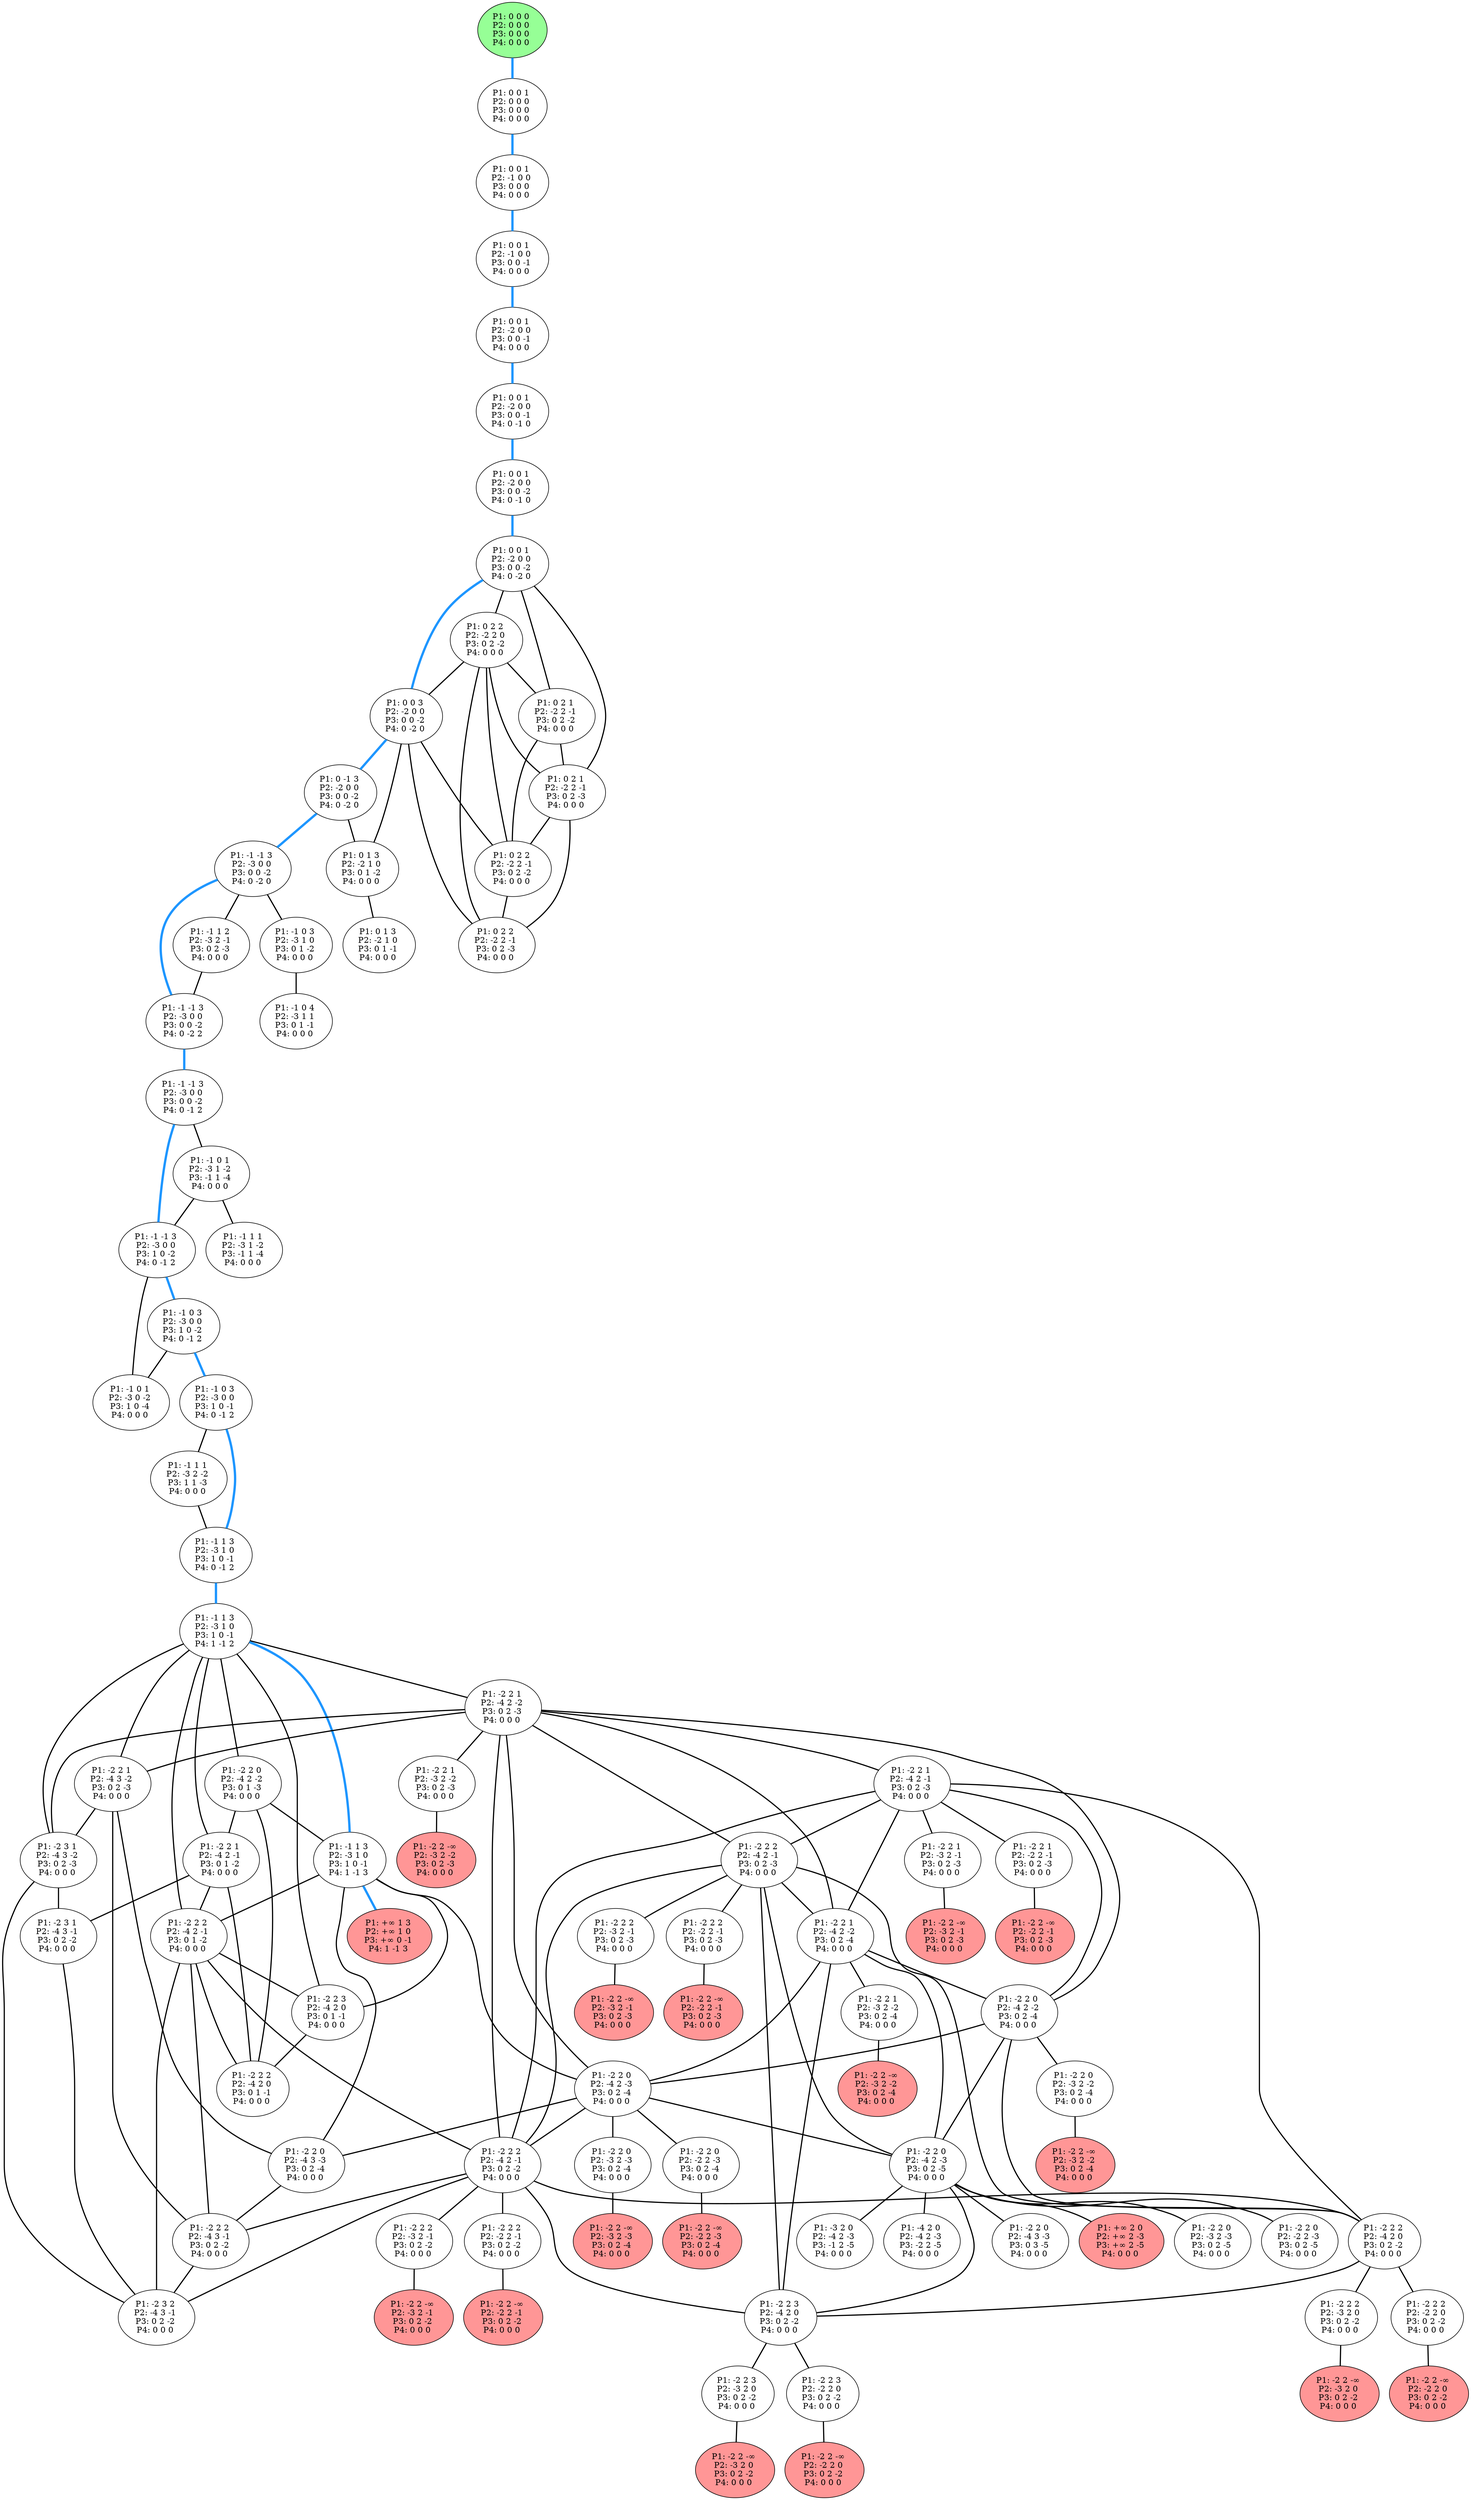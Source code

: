graph G {
color = "black"
0 [label = "P1: 0 0 0 
P2: 0 0 0 
P3: 0 0 0 
P4: 0 0 0 
",  style="filled", fillcolor = "#96FF96"];
1 [label = "P1: 0 0 1 
P2: 0 0 0 
P3: 0 0 0 
P4: 0 0 0 
"];
2 [label = "P1: 0 0 1 
P2: -1 0 0 
P3: 0 0 0 
P4: 0 0 0 
"];
3 [label = "P1: 0 0 1 
P2: -1 0 0 
P3: 0 0 -1 
P4: 0 0 0 
"];
4 [label = "P1: 0 0 1 
P2: -2 0 0 
P3: 0 0 -1 
P4: 0 0 0 
"];
5 [label = "P1: 0 0 1 
P2: -2 0 0 
P3: 0 0 -1 
P4: 0 -1 0 
"];
6 [label = "P1: 0 0 1 
P2: -2 0 0 
P3: 0 0 -2 
P4: 0 -1 0 
"];
7 [label = "P1: 0 0 1 
P2: -2 0 0 
P3: 0 0 -2 
P4: 0 -2 0 
"];
8 [label = "P1: 0 2 2 
P2: -2 2 0 
P3: 0 2 -2 
P4: 0 0 0 
"];
9 [label = "P1: 0 0 3 
P2: -2 0 0 
P3: 0 0 -2 
P4: 0 -2 0 
"];
10 [label = "P1: 0 2 1 
P2: -2 2 -1 
P3: 0 2 -2 
P4: 0 0 0 
"];
11 [label = "P1: 0 2 1 
P2: -2 2 -1 
P3: 0 2 -3 
P4: 0 0 0 
"];
12 [label = "P1: 0 2 2 
P2: -2 2 -1 
P3: 0 2 -2 
P4: 0 0 0 
"];
13 [label = "P1: 0 2 2 
P2: -2 2 -1 
P3: 0 2 -3 
P4: 0 0 0 
"];
14 [label = "P1: 0 -1 3 
P2: -2 0 0 
P3: 0 0 -2 
P4: 0 -2 0 
"];
15 [label = "P1: 0 1 3 
P2: -2 1 0 
P3: 0 1 -2 
P4: 0 0 0 
"];
16 [label = "P1: -1 -1 3 
P2: -3 0 0 
P3: 0 0 -2 
P4: 0 -2 0 
"];
17 [label = "P1: 0 1 3 
P2: -2 1 0 
P3: 0 1 -1 
P4: 0 0 0 
"];
18 [label = "P1: -1 0 3 
P2: -3 1 0 
P3: 0 1 -2 
P4: 0 0 0 
"];
19 [label = "P1: -1 1 2 
P2: -3 2 -1 
P3: 0 2 -3 
P4: 0 0 0 
"];
20 [label = "P1: -1 -1 3 
P2: -3 0 0 
P3: 0 0 -2 
P4: 0 -2 2 
"];
21 [label = "P1: -1 0 4 
P2: -3 1 1 
P3: 0 1 -1 
P4: 0 0 0 
"];
22 [label = "P1: -1 -1 3 
P2: -3 0 0 
P3: 0 0 -2 
P4: 0 -1 2 
"];
23 [label = "P1: -1 0 1 
P2: -3 1 -2 
P3: -1 1 -4 
P4: 0 0 0 
"];
24 [label = "P1: -1 -1 3 
P2: -3 0 0 
P3: 1 0 -2 
P4: 0 -1 2 
"];
25 [label = "P1: -1 1 1 
P2: -3 1 -2 
P3: -1 1 -4 
P4: 0 0 0 
"];
26 [label = "P1: -1 0 3 
P2: -3 0 0 
P3: 1 0 -2 
P4: 0 -1 2 
"];
27 [label = "P1: -1 0 1 
P2: -3 0 -2 
P3: 1 0 -4 
P4: 0 0 0 
"];
28 [label = "P1: -1 0 3 
P2: -3 0 0 
P3: 1 0 -1 
P4: 0 -1 2 
"];
29 [label = "P1: -1 1 1 
P2: -3 2 -2 
P3: 1 1 -3 
P4: 0 0 0 
"];
30 [label = "P1: -1 1 3 
P2: -3 1 0 
P3: 1 0 -1 
P4: 0 -1 2 
"];
31 [label = "P1: -1 1 3 
P2: -3 1 0 
P3: 1 0 -1 
P4: 1 -1 2 
"];
32 [label = "P1: -2 2 0 
P2: -4 2 -2 
P3: 0 1 -3 
P4: 0 0 0 
"];
33 [label = "P1: -2 2 1 
P2: -4 2 -2 
P3: 0 2 -3 
P4: 0 0 0 
"];
34 [label = "P1: -2 2 1 
P2: -4 3 -2 
P3: 0 2 -3 
P4: 0 0 0 
"];
35 [label = "P1: -2 2 1 
P2: -4 2 -1 
P3: 0 1 -2 
P4: 0 0 0 
"];
36 [label = "P1: -2 3 1 
P2: -4 3 -2 
P3: 0 2 -3 
P4: 0 0 0 
"];
37 [label = "P1: -1 1 3 
P2: -3 1 0 
P3: 1 0 -1 
P4: 1 -1 3 
"];
3737 [label = "P1: +∞ 1 3 
P2: +∞ 1 0 
P3: +∞ 0 -1 
P4: 1 -1 3 
",  style="filled", fillcolor = "#FF9696"];
38 [label = "P1: -2 2 2 
P2: -4 2 -1 
P3: 0 1 -2 
P4: 0 0 0 
"];
39 [label = "P1: -2 2 3 
P2: -4 2 0 
P3: 0 1 -1 
P4: 0 0 0 
"];
40 [label = "P1: -2 2 2 
P2: -4 2 0 
P3: 0 1 -1 
P4: 0 0 0 
"];
41 [label = "P1: -2 2 1 
P2: -3 2 -2 
P3: 0 2 -3 
P4: 0 0 0 
"];
4141 [label = "P1: -2 2 -∞ 
P2: -3 2 -2 
P3: 0 2 -3 
P4: 0 0 0 
",  style="filled", fillcolor = "#FF9696"];
42 [label = "P1: -2 2 1 
P2: -4 2 -1 
P3: 0 2 -3 
P4: 0 0 0 
"];
43 [label = "P1: -2 2 2 
P2: -4 2 -1 
P3: 0 2 -3 
P4: 0 0 0 
"];
44 [label = "P1: -2 2 1 
P2: -4 2 -2 
P3: 0 2 -4 
P4: 0 0 0 
"];
45 [label = "P1: -2 2 0 
P2: -4 2 -2 
P3: 0 2 -4 
P4: 0 0 0 
"];
46 [label = "P1: -2 2 0 
P2: -4 2 -3 
P3: 0 2 -4 
P4: 0 0 0 
"];
47 [label = "P1: -2 2 2 
P2: -4 2 -1 
P3: 0 2 -2 
P4: 0 0 0 
"];
48 [label = "P1: -2 2 0 
P2: -4 3 -3 
P3: 0 2 -4 
P4: 0 0 0 
"];
49 [label = "P1: -2 2 2 
P2: -4 3 -1 
P3: 0 2 -2 
P4: 0 0 0 
"];
50 [label = "P1: -2 3 1 
P2: -4 3 -1 
P3: 0 2 -2 
P4: 0 0 0 
"];
51 [label = "P1: -2 3 2 
P2: -4 3 -1 
P3: 0 2 -2 
P4: 0 0 0 
"];
52 [label = "P1: -2 2 1 
P2: -3 2 -1 
P3: 0 2 -3 
P4: 0 0 0 
"];
5252 [label = "P1: -2 2 -∞ 
P2: -3 2 -1 
P3: 0 2 -3 
P4: 0 0 0 
",  style="filled", fillcolor = "#FF9696"];
53 [label = "P1: -2 2 1 
P2: -2 2 -1 
P3: 0 2 -3 
P4: 0 0 0 
"];
5353 [label = "P1: -2 2 -∞ 
P2: -2 2 -1 
P3: 0 2 -3 
P4: 0 0 0 
",  style="filled", fillcolor = "#FF9696"];
54 [label = "P1: -2 2 2 
P2: -4 2 0 
P3: 0 2 -2 
P4: 0 0 0 
"];
55 [label = "P1: -2 2 2 
P2: -3 2 -1 
P3: 0 2 -3 
P4: 0 0 0 
"];
5555 [label = "P1: -2 2 -∞ 
P2: -3 2 -1 
P3: 0 2 -3 
P4: 0 0 0 
",  style="filled", fillcolor = "#FF9696"];
56 [label = "P1: -2 2 2 
P2: -2 2 -1 
P3: 0 2 -3 
P4: 0 0 0 
"];
5656 [label = "P1: -2 2 -∞ 
P2: -2 2 -1 
P3: 0 2 -3 
P4: 0 0 0 
",  style="filled", fillcolor = "#FF9696"];
57 [label = "P1: -2 2 0 
P2: -4 2 -3 
P3: 0 2 -5 
P4: 0 0 0 
"];
5757 [label = "P1: +∞ 2 0 
P2: +∞ 2 -3 
P3: +∞ 2 -5 
P4: 0 0 0 
",  style="filled", fillcolor = "#FF9696"];
58 [label = "P1: -2 2 3 
P2: -4 2 0 
P3: 0 2 -2 
P4: 0 0 0 
"];
59 [label = "P1: -2 2 1 
P2: -3 2 -2 
P3: 0 2 -4 
P4: 0 0 0 
"];
5959 [label = "P1: -2 2 -∞ 
P2: -3 2 -2 
P3: 0 2 -4 
P4: 0 0 0 
",  style="filled", fillcolor = "#FF9696"];
60 [label = "P1: -2 2 0 
P2: -3 2 -2 
P3: 0 2 -4 
P4: 0 0 0 
"];
6060 [label = "P1: -2 2 -∞ 
P2: -3 2 -2 
P3: 0 2 -4 
P4: 0 0 0 
",  style="filled", fillcolor = "#FF9696"];
61 [label = "P1: -2 2 0 
P2: -3 2 -3 
P3: 0 2 -4 
P4: 0 0 0 
"];
6161 [label = "P1: -2 2 -∞ 
P2: -3 2 -3 
P3: 0 2 -4 
P4: 0 0 0 
",  style="filled", fillcolor = "#FF9696"];
62 [label = "P1: -2 2 0 
P2: -2 2 -3 
P3: 0 2 -4 
P4: 0 0 0 
"];
6262 [label = "P1: -2 2 -∞ 
P2: -2 2 -3 
P3: 0 2 -4 
P4: 0 0 0 
",  style="filled", fillcolor = "#FF9696"];
63 [label = "P1: -2 2 2 
P2: -3 2 -1 
P3: 0 2 -2 
P4: 0 0 0 
"];
6363 [label = "P1: -2 2 -∞ 
P2: -3 2 -1 
P3: 0 2 -2 
P4: 0 0 0 
",  style="filled", fillcolor = "#FF9696"];
64 [label = "P1: -2 2 2 
P2: -2 2 -1 
P3: 0 2 -2 
P4: 0 0 0 
"];
6464 [label = "P1: -2 2 -∞ 
P2: -2 2 -1 
P3: 0 2 -2 
P4: 0 0 0 
",  style="filled", fillcolor = "#FF9696"];
65 [label = "P1: -2 2 2 
P2: -3 2 0 
P3: 0 2 -2 
P4: 0 0 0 
"];
6565 [label = "P1: -2 2 -∞ 
P2: -3 2 0 
P3: 0 2 -2 
P4: 0 0 0 
",  style="filled", fillcolor = "#FF9696"];
66 [label = "P1: -2 2 2 
P2: -2 2 0 
P3: 0 2 -2 
P4: 0 0 0 
"];
6666 [label = "P1: -2 2 -∞ 
P2: -2 2 0 
P3: 0 2 -2 
P4: 0 0 0 
",  style="filled", fillcolor = "#FF9696"];
67 [label = "P1: -2 2 0 
P2: -3 2 -3 
P3: 0 2 -5 
P4: 0 0 0 
"];
68 [label = "P1: -2 2 0 
P2: -2 2 -3 
P3: 0 2 -5 
P4: 0 0 0 
"];
69 [label = "P1: -3 2 0 
P2: -4 2 -3 
P3: -1 2 -5 
P4: 0 0 0 
"];
70 [label = "P1: -4 2 0 
P2: -4 2 -3 
P3: -2 2 -5 
P4: 0 0 0 
"];
71 [label = "P1: -2 2 0 
P2: -4 3 -3 
P3: 0 3 -5 
P4: 0 0 0 
"];
72 [label = "P1: -2 2 3 
P2: -3 2 0 
P3: 0 2 -2 
P4: 0 0 0 
"];
7272 [label = "P1: -2 2 -∞ 
P2: -3 2 0 
P3: 0 2 -2 
P4: 0 0 0 
",  style="filled", fillcolor = "#FF9696"];
73 [label = "P1: -2 2 3 
P2: -2 2 0 
P3: 0 2 -2 
P4: 0 0 0 
"];
7373 [label = "P1: -2 2 -∞ 
P2: -2 2 0 
P3: 0 2 -2 
P4: 0 0 0 
",  style="filled", fillcolor = "#FF9696"];
edge [style=bold];
0 -- 1 [color="#1E96FF", penwidth=4.0];

1 -- 2 [color="#1E96FF", penwidth=4.0];

2 -- 3 [color="#1E96FF", penwidth=4.0];

3 -- 4 [color="#1E96FF", penwidth=4.0];

4 -- 5 [color="#1E96FF", penwidth=4.0];

5 -- 6 [color="#1E96FF", penwidth=4.0];

6 -- 7 [color="#1E96FF", penwidth=4.0];

7 -- 8 [color=black];
7 -- 9 [color="#1E96FF", penwidth=4.0];
7 -- 10 [color=black];
7 -- 11 [color=black];

8 -- 9 [color=black];
8 -- 12 [color=black];
8 -- 10 [color=black];
8 -- 13 [color=black];
8 -- 11 [color=black];

9 -- 14 [color="#1E96FF", penwidth=4.0];
9 -- 12 [color=black];
9 -- 15 [color=black];
9 -- 13 [color=black];

10 -- 12 [color=black];
10 -- 11 [color=black];

11 -- 13 [color=black];
11 -- 12 [color=black];

12 -- 13 [color=black];


14 -- 16 [color="#1E96FF", penwidth=4.0];
14 -- 15 [color=black];

15 -- 17 [color=black];

16 -- 18 [color=black];
16 -- 19 [color=black];
16 -- 20 [color="#1E96FF", penwidth=4.0];


18 -- 21 [color=black];

19 -- 20 [color=black];

20 -- 22 [color="#1E96FF", penwidth=4.0];


22 -- 23 [color=black];
22 -- 24 [color="#1E96FF", penwidth=4.0];

23 -- 25 [color=black];
23 -- 24 [color=black];

24 -- 26 [color="#1E96FF", penwidth=4.0];
24 -- 27 [color=black];


26 -- 28 [color="#1E96FF", penwidth=4.0];
26 -- 27 [color=black];


28 -- 29 [color=black];
28 -- 30 [color="#1E96FF", penwidth=4.0];

29 -- 30 [color=black];

30 -- 31 [color="#1E96FF", penwidth=4.0];

31 -- 32 [color=black];
31 -- 33 [color=black];
31 -- 34 [color=black];
31 -- 35 [color=black];
31 -- 36 [color=black];
31 -- 37 [color="#1E96FF", penwidth=4.0];
31 -- 38 [color=black];
31 -- 39 [color=black];

32 -- 37 [color=black];
32 -- 35 [color=black];
32 -- 40 [color=black];

33 -- 41 [color=black];
33 -- 34 [color=black];
33 -- 42 [color=black];
33 -- 36 [color=black];
33 -- 43 [color=black];
33 -- 44 [color=black];
33 -- 45 [color=black];
33 -- 46 [color=black];
33 -- 47 [color=black];

34 -- 36 [color=black];
34 -- 48 [color=black];
34 -- 49 [color=black];

35 -- 38 [color=black];
35 -- 50 [color=black];
35 -- 40 [color=black];

36 -- 50 [color=black];
36 -- 51 [color=black];

37 -- 46 [color=black];
37 -- 48 [color=black];
37 -- 38 [color=black];
37 -- 39 [color=black];

37 -- 3737 [color="#1E96FF", penwidth=4.0];
38 -- 47 [color=black];
38 -- 49 [color=black];
38 -- 40 [color=black];
38 -- 51 [color=black];
38 -- 39 [color=black];

39 -- 40 [color=black];



41 -- 4141 [color=black];
42 -- 43 [color=black];
42 -- 52 [color=black];
42 -- 53 [color=black];
42 -- 47 [color=black];
42 -- 44 [color=black];
42 -- 45 [color=black];
42 -- 54 [color=black];

43 -- 55 [color=black];
43 -- 56 [color=black];
43 -- 47 [color=black];
43 -- 54 [color=black];
43 -- 44 [color=black];
43 -- 57 [color=black];
43 -- 58 [color=black];

44 -- 45 [color=black];
44 -- 59 [color=black];
44 -- 46 [color=black];
44 -- 57 [color=black];
44 -- 58 [color=black];

45 -- 60 [color=black];
45 -- 46 [color=black];
45 -- 57 [color=black];
45 -- 54 [color=black];

46 -- 61 [color=black];
46 -- 62 [color=black];
46 -- 48 [color=black];
46 -- 57 [color=black];
46 -- 47 [color=black];

47 -- 63 [color=black];
47 -- 64 [color=black];
47 -- 49 [color=black];
47 -- 54 [color=black];
47 -- 51 [color=black];
47 -- 58 [color=black];

48 -- 49 [color=black];

49 -- 51 [color=black];

50 -- 51 [color=black];



52 -- 5252 [color=black];

53 -- 5353 [color=black];
54 -- 58 [color=black];
54 -- 65 [color=black];
54 -- 66 [color=black];


55 -- 5555 [color=black];

56 -- 5656 [color=black];
57 -- 67 [color=black];
57 -- 68 [color=black];
57 -- 69 [color=black];
57 -- 70 [color=black];
57 -- 71 [color=black];
57 -- 58 [color=black];

57 -- 5757 [color=black];
58 -- 72 [color=black];
58 -- 73 [color=black];


59 -- 5959 [color=black];

60 -- 6060 [color=black];

61 -- 6161 [color=black];

62 -- 6262 [color=black];

63 -- 6363 [color=black];

64 -- 6464 [color=black];

65 -- 6565 [color=black];

66 -- 6666 [color=black];






72 -- 7272 [color=black];

73 -- 7373 [color=black];
}
